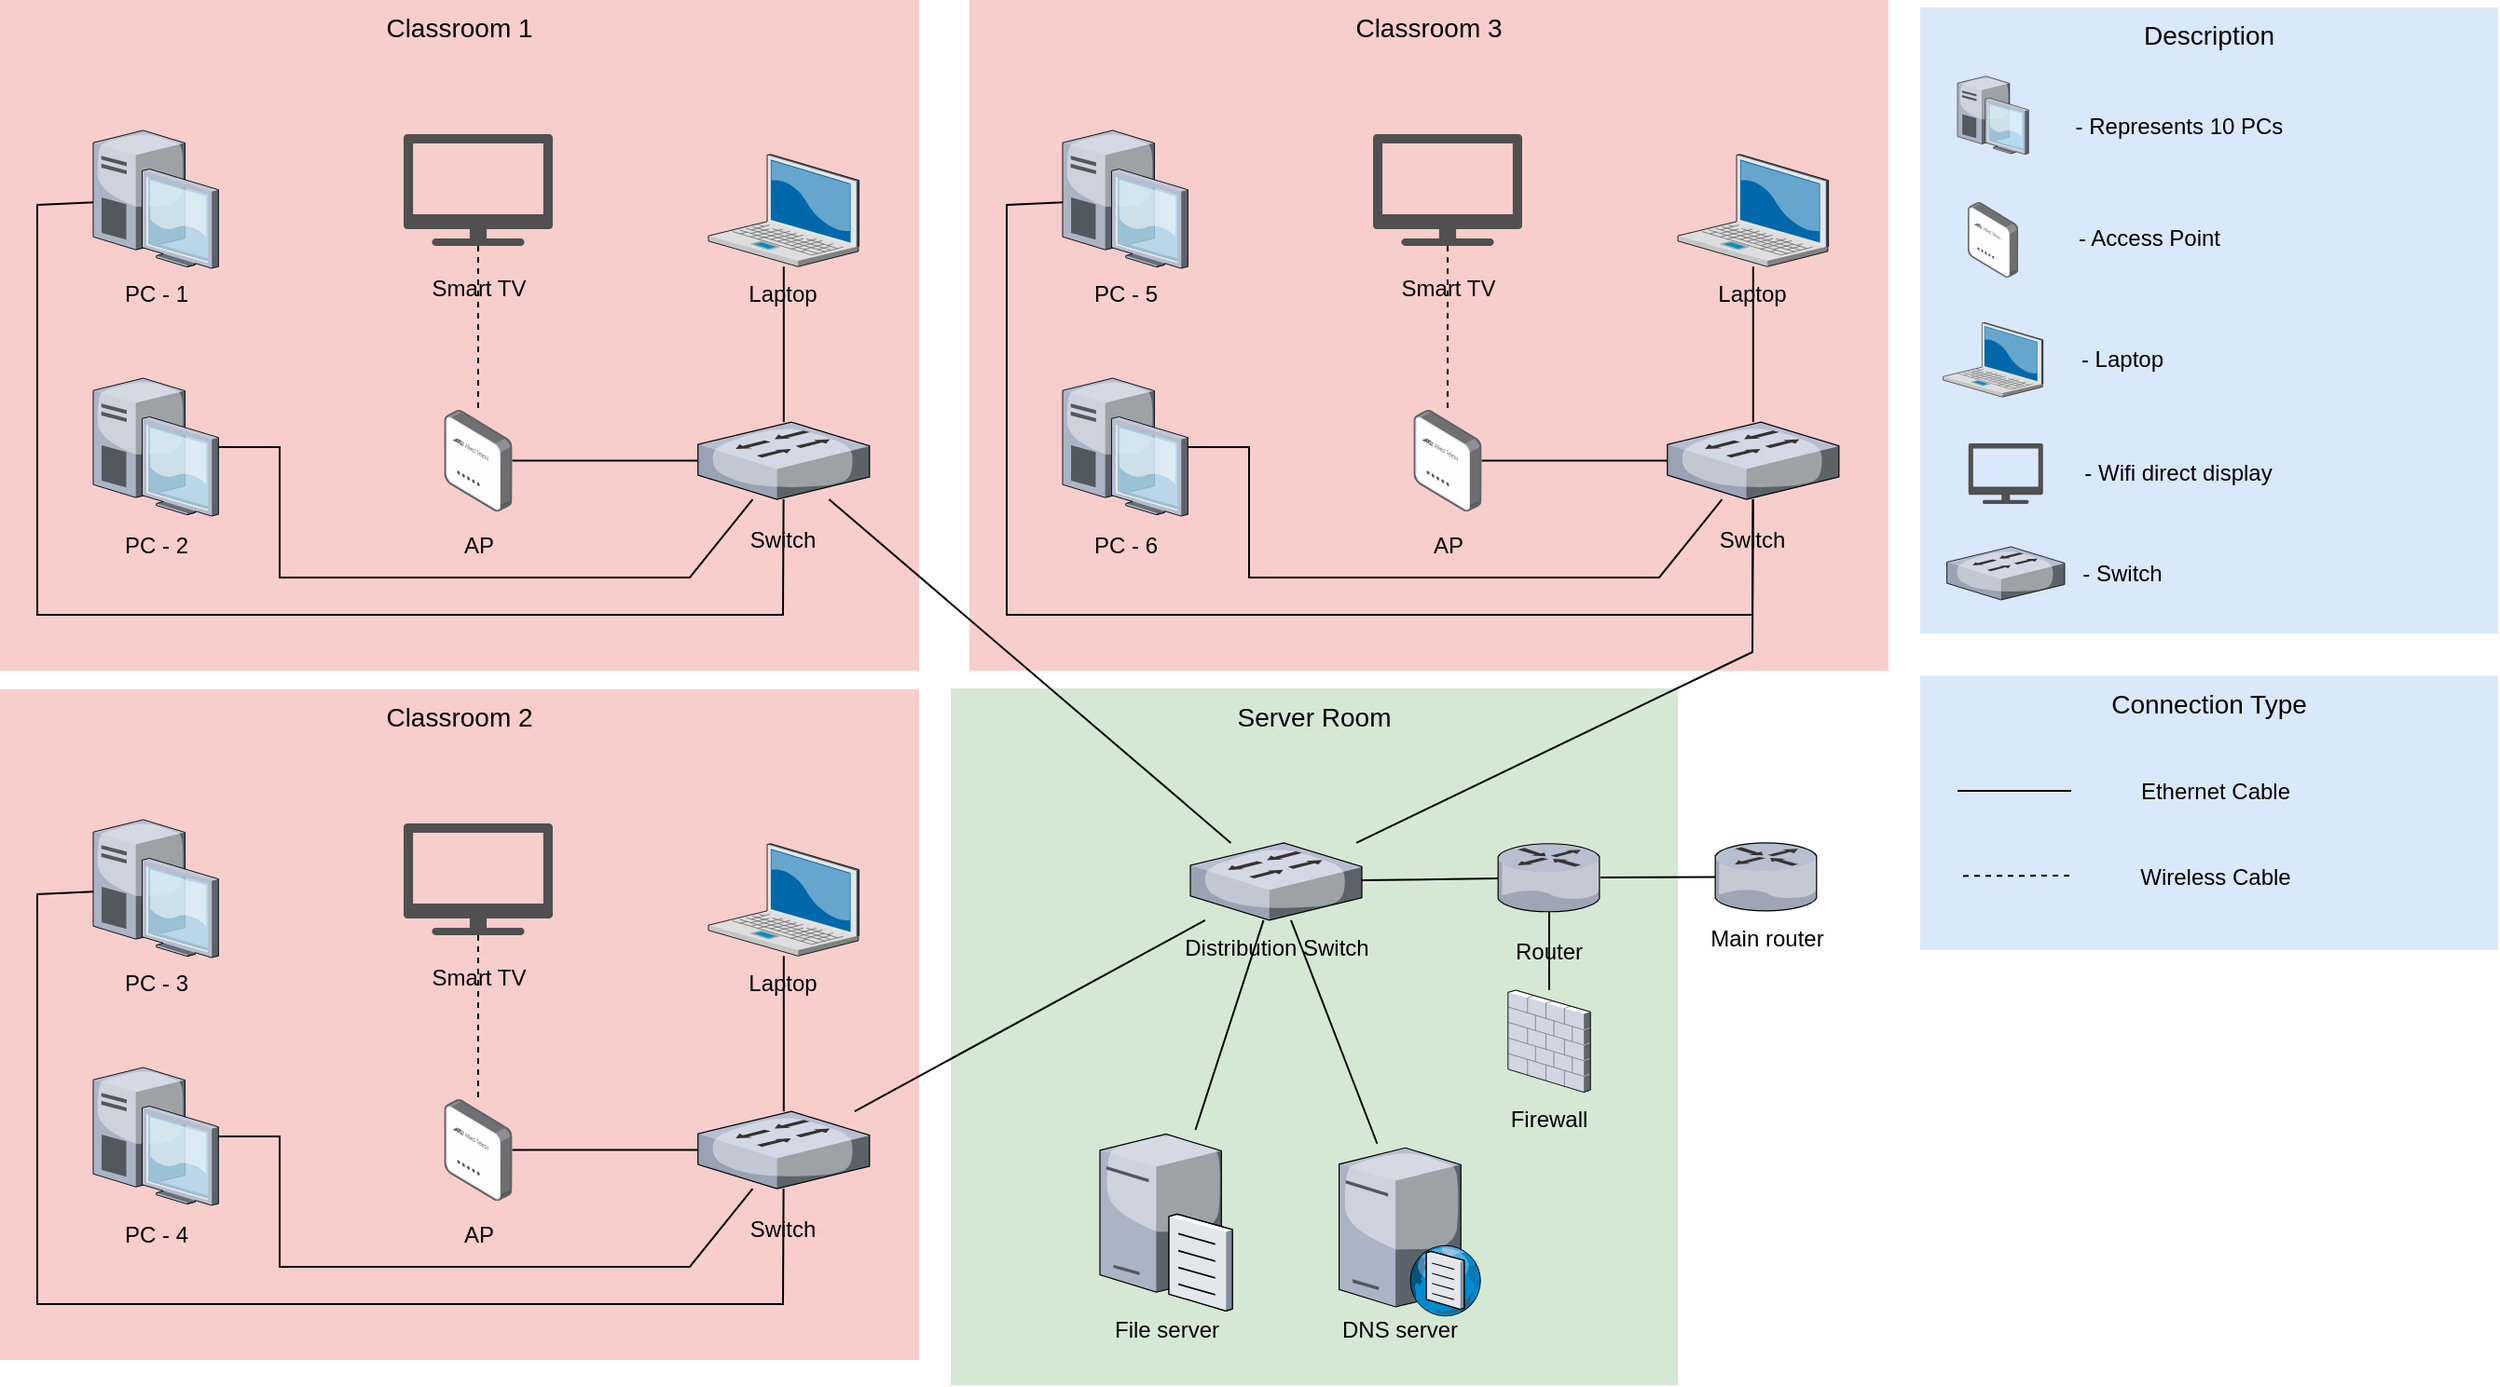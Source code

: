 <mxfile version="21.6.6" type="github">
  <diagram name="Page-1" id="e3a06f82-3646-2815-327d-82caf3d4e204">
    <mxGraphModel dx="-253.5" dy="763" grid="1" gridSize="10" guides="1" tooltips="1" connect="1" arrows="1" fold="1" page="1" pageScale="1.5" pageWidth="1169" pageHeight="826" background="none" math="0" shadow="0">
      <root>
        <mxCell id="0" style=";html=1;" />
        <mxCell id="1" style=";html=1;" parent="0" />
        <mxCell id="GwbS5jFYsHsskkGVQM9a-1" value="Classroom 1" style="whiteSpace=wrap;html=1;fillColor=#f8cecc;fontSize=14;strokeColor=none;verticalAlign=top;labelBackgroundColor=none;" vertex="1" parent="1">
          <mxGeometry x="1770" y="260" width="493" height="360" as="geometry" />
        </mxCell>
        <mxCell id="GwbS5jFYsHsskkGVQM9a-2" value="" style="verticalLabelPosition=bottom;sketch=0;aspect=fixed;html=1;verticalAlign=top;strokeColor=none;align=center;outlineConnect=0;shape=mxgraph.citrix.desktop;" vertex="1" parent="1">
          <mxGeometry x="1820" y="330" width="67.2" height="74" as="geometry" />
        </mxCell>
        <mxCell id="GwbS5jFYsHsskkGVQM9a-4" value="" style="verticalLabelPosition=bottom;sketch=0;aspect=fixed;html=1;verticalAlign=top;strokeColor=none;align=center;outlineConnect=0;shape=mxgraph.citrix.desktop;" vertex="1" parent="1">
          <mxGeometry x="1820" y="463" width="67.2" height="74" as="geometry" />
        </mxCell>
        <mxCell id="GwbS5jFYsHsskkGVQM9a-5" value="" style="verticalLabelPosition=bottom;sketch=0;aspect=fixed;html=1;verticalAlign=top;strokeColor=none;align=center;outlineConnect=0;shape=mxgraph.citrix.laptop_2;" vertex="1" parent="1">
          <mxGeometry x="2150" y="342.88" width="80.8" height="60.25" as="geometry" />
        </mxCell>
        <mxCell id="GwbS5jFYsHsskkGVQM9a-6" value="PC - 1" style="text;html=1;strokeColor=none;fillColor=none;align=center;verticalAlign=middle;whiteSpace=wrap;rounded=0;" vertex="1" parent="1">
          <mxGeometry x="1823.6" y="403.13" width="60" height="30" as="geometry" />
        </mxCell>
        <mxCell id="GwbS5jFYsHsskkGVQM9a-7" value="PC - 2" style="text;html=1;strokeColor=none;fillColor=none;align=center;verticalAlign=middle;whiteSpace=wrap;rounded=0;" vertex="1" parent="1">
          <mxGeometry x="1823.6" y="538" width="60" height="30" as="geometry" />
        </mxCell>
        <mxCell id="GwbS5jFYsHsskkGVQM9a-8" value="Laptop" style="text;html=1;strokeColor=none;fillColor=none;align=center;verticalAlign=middle;whiteSpace=wrap;rounded=0;" vertex="1" parent="1">
          <mxGeometry x="2160.4" y="403.13" width="60" height="30" as="geometry" />
        </mxCell>
        <mxCell id="GwbS5jFYsHsskkGVQM9a-9" value="" style="sketch=0;pointerEvents=1;shadow=0;dashed=0;html=1;strokeColor=none;fillColor=#505050;labelPosition=center;verticalLabelPosition=bottom;verticalAlign=top;outlineConnect=0;align=center;shape=mxgraph.office.devices.tv;" vertex="1" parent="1">
          <mxGeometry x="1986.5" y="332" width="80" height="60" as="geometry" />
        </mxCell>
        <mxCell id="GwbS5jFYsHsskkGVQM9a-10" value="Smart TV" style="text;html=1;strokeColor=none;fillColor=none;align=center;verticalAlign=middle;whiteSpace=wrap;rounded=0;" vertex="1" parent="1">
          <mxGeometry x="1996.5" y="400" width="60" height="30" as="geometry" />
        </mxCell>
        <mxCell id="GwbS5jFYsHsskkGVQM9a-12" value="" style="image;points=[];aspect=fixed;html=1;align=center;shadow=0;dashed=0;image=img/lib/allied_telesis/wireless/Access_Point_Indoor.svg;" vertex="1" parent="1">
          <mxGeometry x="2008.2" y="480" width="36.6" height="54.6" as="geometry" />
        </mxCell>
        <mxCell id="GwbS5jFYsHsskkGVQM9a-13" value="AP" style="text;html=1;strokeColor=none;fillColor=none;align=center;verticalAlign=middle;whiteSpace=wrap;rounded=0;" vertex="1" parent="1">
          <mxGeometry x="1996.5" y="538" width="60" height="30" as="geometry" />
        </mxCell>
        <mxCell id="GwbS5jFYsHsskkGVQM9a-14" value="" style="verticalLabelPosition=bottom;sketch=0;aspect=fixed;html=1;verticalAlign=top;strokeColor=none;align=center;outlineConnect=0;shape=mxgraph.citrix.switch;" vertex="1" parent="1">
          <mxGeometry x="2144.4" y="486.55" width="92" height="41.5" as="geometry" />
        </mxCell>
        <mxCell id="GwbS5jFYsHsskkGVQM9a-15" value="Switch" style="text;html=1;strokeColor=none;fillColor=none;align=center;verticalAlign=middle;whiteSpace=wrap;rounded=0;" vertex="1" parent="1">
          <mxGeometry x="2160.4" y="534.6" width="60" height="30" as="geometry" />
        </mxCell>
        <mxCell id="GwbS5jFYsHsskkGVQM9a-22" value="" style="endArrow=none;html=1;rounded=0;" edge="1" parent="1" source="GwbS5jFYsHsskkGVQM9a-4" target="GwbS5jFYsHsskkGVQM9a-14">
          <mxGeometry width="50" height="50" relative="1" as="geometry">
            <mxPoint x="1883.6" y="444.5" as="sourcePoint" />
            <mxPoint x="2140.6" y="551.5" as="targetPoint" />
            <Array as="points">
              <mxPoint x="1920" y="500" />
              <mxPoint x="1920" y="570" />
              <mxPoint x="2030" y="570" />
              <mxPoint x="2140" y="570" />
            </Array>
          </mxGeometry>
        </mxCell>
        <mxCell id="GwbS5jFYsHsskkGVQM9a-24" value="" style="endArrow=none;html=1;rounded=0;" edge="1" parent="1" source="GwbS5jFYsHsskkGVQM9a-12" target="GwbS5jFYsHsskkGVQM9a-14">
          <mxGeometry width="50" height="50" relative="1" as="geometry">
            <mxPoint x="1897" y="527" as="sourcePoint" />
            <mxPoint x="2160" y="538" as="targetPoint" />
            <Array as="points" />
          </mxGeometry>
        </mxCell>
        <mxCell id="GwbS5jFYsHsskkGVQM9a-25" value="" style="endArrow=none;html=1;rounded=0;" edge="1" parent="1" source="GwbS5jFYsHsskkGVQM9a-5" target="GwbS5jFYsHsskkGVQM9a-14">
          <mxGeometry width="50" height="50" relative="1" as="geometry">
            <mxPoint x="2055" y="517" as="sourcePoint" />
            <mxPoint x="2154" y="517" as="targetPoint" />
            <Array as="points" />
          </mxGeometry>
        </mxCell>
        <mxCell id="GwbS5jFYsHsskkGVQM9a-28" value="" style="endArrow=none;dashed=1;html=1;rounded=0;" edge="1" parent="1" source="GwbS5jFYsHsskkGVQM9a-9" target="GwbS5jFYsHsskkGVQM9a-12">
          <mxGeometry width="50" height="50" relative="1" as="geometry">
            <mxPoint x="1980" y="550" as="sourcePoint" />
            <mxPoint x="2030" y="500" as="targetPoint" />
          </mxGeometry>
        </mxCell>
        <mxCell id="GwbS5jFYsHsskkGVQM9a-29" value="" style="endArrow=none;html=1;rounded=0;" edge="1" parent="1" source="GwbS5jFYsHsskkGVQM9a-2" target="GwbS5jFYsHsskkGVQM9a-14">
          <mxGeometry width="50" height="50" relative="1" as="geometry">
            <mxPoint x="1940" y="356" as="sourcePoint" />
            <mxPoint x="1940" y="440" as="targetPoint" />
            <Array as="points">
              <mxPoint x="1790" y="370" />
              <mxPoint x="1790" y="480" />
              <mxPoint x="1790" y="590" />
              <mxPoint x="2190" y="590" />
            </Array>
          </mxGeometry>
        </mxCell>
        <mxCell id="GwbS5jFYsHsskkGVQM9a-49" value="Classroom 2" style="whiteSpace=wrap;html=1;fillColor=#f8cecc;fontSize=14;strokeColor=none;verticalAlign=top;labelBackgroundColor=none;" vertex="1" parent="1">
          <mxGeometry x="1770" y="630" width="493" height="360" as="geometry" />
        </mxCell>
        <mxCell id="GwbS5jFYsHsskkGVQM9a-50" value="" style="verticalLabelPosition=bottom;sketch=0;aspect=fixed;html=1;verticalAlign=top;strokeColor=none;align=center;outlineConnect=0;shape=mxgraph.citrix.desktop;" vertex="1" parent="1">
          <mxGeometry x="1820" y="700" width="67.2" height="74" as="geometry" />
        </mxCell>
        <mxCell id="GwbS5jFYsHsskkGVQM9a-51" value="" style="verticalLabelPosition=bottom;sketch=0;aspect=fixed;html=1;verticalAlign=top;strokeColor=none;align=center;outlineConnect=0;shape=mxgraph.citrix.desktop;" vertex="1" parent="1">
          <mxGeometry x="1820" y="833" width="67.2" height="74" as="geometry" />
        </mxCell>
        <mxCell id="GwbS5jFYsHsskkGVQM9a-52" value="" style="verticalLabelPosition=bottom;sketch=0;aspect=fixed;html=1;verticalAlign=top;strokeColor=none;align=center;outlineConnect=0;shape=mxgraph.citrix.laptop_2;" vertex="1" parent="1">
          <mxGeometry x="2150" y="712.88" width="80.8" height="60.25" as="geometry" />
        </mxCell>
        <mxCell id="GwbS5jFYsHsskkGVQM9a-53" value="PC - 3" style="text;html=1;strokeColor=none;fillColor=none;align=center;verticalAlign=middle;whiteSpace=wrap;rounded=0;" vertex="1" parent="1">
          <mxGeometry x="1823.6" y="773.13" width="60" height="30" as="geometry" />
        </mxCell>
        <mxCell id="GwbS5jFYsHsskkGVQM9a-54" value="PC - 4" style="text;html=1;strokeColor=none;fillColor=none;align=center;verticalAlign=middle;whiteSpace=wrap;rounded=0;" vertex="1" parent="1">
          <mxGeometry x="1823.6" y="908" width="60" height="30" as="geometry" />
        </mxCell>
        <mxCell id="GwbS5jFYsHsskkGVQM9a-55" value="Laptop" style="text;html=1;strokeColor=none;fillColor=none;align=center;verticalAlign=middle;whiteSpace=wrap;rounded=0;" vertex="1" parent="1">
          <mxGeometry x="2160.4" y="773.13" width="60" height="30" as="geometry" />
        </mxCell>
        <mxCell id="GwbS5jFYsHsskkGVQM9a-56" value="" style="sketch=0;pointerEvents=1;shadow=0;dashed=0;html=1;strokeColor=none;fillColor=#505050;labelPosition=center;verticalLabelPosition=bottom;verticalAlign=top;outlineConnect=0;align=center;shape=mxgraph.office.devices.tv;" vertex="1" parent="1">
          <mxGeometry x="1986.5" y="702" width="80" height="60" as="geometry" />
        </mxCell>
        <mxCell id="GwbS5jFYsHsskkGVQM9a-57" value="Smart TV" style="text;html=1;strokeColor=none;fillColor=none;align=center;verticalAlign=middle;whiteSpace=wrap;rounded=0;" vertex="1" parent="1">
          <mxGeometry x="1996.5" y="770" width="60" height="30" as="geometry" />
        </mxCell>
        <mxCell id="GwbS5jFYsHsskkGVQM9a-58" value="" style="image;points=[];aspect=fixed;html=1;align=center;shadow=0;dashed=0;image=img/lib/allied_telesis/wireless/Access_Point_Indoor.svg;" vertex="1" parent="1">
          <mxGeometry x="2008.2" y="850" width="36.6" height="54.6" as="geometry" />
        </mxCell>
        <mxCell id="GwbS5jFYsHsskkGVQM9a-59" value="AP" style="text;html=1;strokeColor=none;fillColor=none;align=center;verticalAlign=middle;whiteSpace=wrap;rounded=0;" vertex="1" parent="1">
          <mxGeometry x="1996.5" y="908" width="60" height="30" as="geometry" />
        </mxCell>
        <mxCell id="GwbS5jFYsHsskkGVQM9a-60" value="" style="verticalLabelPosition=bottom;sketch=0;aspect=fixed;html=1;verticalAlign=top;strokeColor=none;align=center;outlineConnect=0;shape=mxgraph.citrix.switch;" vertex="1" parent="1">
          <mxGeometry x="2144.4" y="856.55" width="92" height="41.5" as="geometry" />
        </mxCell>
        <mxCell id="GwbS5jFYsHsskkGVQM9a-61" value="Switch" style="text;html=1;strokeColor=none;fillColor=none;align=center;verticalAlign=middle;whiteSpace=wrap;rounded=0;" vertex="1" parent="1">
          <mxGeometry x="2160.4" y="904.6" width="60" height="30" as="geometry" />
        </mxCell>
        <mxCell id="GwbS5jFYsHsskkGVQM9a-62" value="" style="endArrow=none;html=1;rounded=0;" edge="1" parent="1" source="GwbS5jFYsHsskkGVQM9a-51" target="GwbS5jFYsHsskkGVQM9a-60">
          <mxGeometry width="50" height="50" relative="1" as="geometry">
            <mxPoint x="1883.6" y="814.5" as="sourcePoint" />
            <mxPoint x="2140.6" y="921.5" as="targetPoint" />
            <Array as="points">
              <mxPoint x="1920" y="870" />
              <mxPoint x="1920" y="940" />
              <mxPoint x="2030" y="940" />
              <mxPoint x="2140" y="940" />
            </Array>
          </mxGeometry>
        </mxCell>
        <mxCell id="GwbS5jFYsHsskkGVQM9a-63" value="" style="endArrow=none;html=1;rounded=0;" edge="1" parent="1" source="GwbS5jFYsHsskkGVQM9a-58" target="GwbS5jFYsHsskkGVQM9a-60">
          <mxGeometry width="50" height="50" relative="1" as="geometry">
            <mxPoint x="1897" y="897" as="sourcePoint" />
            <mxPoint x="2160" y="908" as="targetPoint" />
            <Array as="points" />
          </mxGeometry>
        </mxCell>
        <mxCell id="GwbS5jFYsHsskkGVQM9a-64" value="" style="endArrow=none;html=1;rounded=0;" edge="1" parent="1" source="GwbS5jFYsHsskkGVQM9a-52" target="GwbS5jFYsHsskkGVQM9a-60">
          <mxGeometry width="50" height="50" relative="1" as="geometry">
            <mxPoint x="2055" y="887" as="sourcePoint" />
            <mxPoint x="2154" y="887" as="targetPoint" />
            <Array as="points" />
          </mxGeometry>
        </mxCell>
        <mxCell id="GwbS5jFYsHsskkGVQM9a-65" value="" style="endArrow=none;dashed=1;html=1;rounded=0;" edge="1" parent="1" source="GwbS5jFYsHsskkGVQM9a-56" target="GwbS5jFYsHsskkGVQM9a-58">
          <mxGeometry width="50" height="50" relative="1" as="geometry">
            <mxPoint x="1980" y="920" as="sourcePoint" />
            <mxPoint x="2030" y="870" as="targetPoint" />
          </mxGeometry>
        </mxCell>
        <mxCell id="GwbS5jFYsHsskkGVQM9a-66" value="" style="endArrow=none;html=1;rounded=0;" edge="1" parent="1" source="GwbS5jFYsHsskkGVQM9a-50" target="GwbS5jFYsHsskkGVQM9a-60">
          <mxGeometry width="50" height="50" relative="1" as="geometry">
            <mxPoint x="1940" y="726" as="sourcePoint" />
            <mxPoint x="1940" y="810" as="targetPoint" />
            <Array as="points">
              <mxPoint x="1790" y="740" />
              <mxPoint x="1790" y="850" />
              <mxPoint x="1790" y="960" />
              <mxPoint x="2190" y="960" />
            </Array>
          </mxGeometry>
        </mxCell>
        <mxCell id="GwbS5jFYsHsskkGVQM9a-67" value="Classroom 3" style="whiteSpace=wrap;html=1;fillColor=#f8cecc;fontSize=14;strokeColor=none;verticalAlign=top;labelBackgroundColor=none;" vertex="1" parent="1">
          <mxGeometry x="2290" y="260" width="493" height="360" as="geometry" />
        </mxCell>
        <mxCell id="GwbS5jFYsHsskkGVQM9a-68" value="" style="verticalLabelPosition=bottom;sketch=0;aspect=fixed;html=1;verticalAlign=top;strokeColor=none;align=center;outlineConnect=0;shape=mxgraph.citrix.desktop;" vertex="1" parent="1">
          <mxGeometry x="2340" y="330" width="67.2" height="74" as="geometry" />
        </mxCell>
        <mxCell id="GwbS5jFYsHsskkGVQM9a-69" value="" style="verticalLabelPosition=bottom;sketch=0;aspect=fixed;html=1;verticalAlign=top;strokeColor=none;align=center;outlineConnect=0;shape=mxgraph.citrix.desktop;" vertex="1" parent="1">
          <mxGeometry x="2340" y="463" width="67.2" height="74" as="geometry" />
        </mxCell>
        <mxCell id="GwbS5jFYsHsskkGVQM9a-70" value="" style="verticalLabelPosition=bottom;sketch=0;aspect=fixed;html=1;verticalAlign=top;strokeColor=none;align=center;outlineConnect=0;shape=mxgraph.citrix.laptop_2;" vertex="1" parent="1">
          <mxGeometry x="2670" y="342.88" width="80.8" height="60.25" as="geometry" />
        </mxCell>
        <mxCell id="GwbS5jFYsHsskkGVQM9a-71" value="PC - 5" style="text;html=1;strokeColor=none;fillColor=none;align=center;verticalAlign=middle;whiteSpace=wrap;rounded=0;" vertex="1" parent="1">
          <mxGeometry x="2343.6" y="403.13" width="60" height="30" as="geometry" />
        </mxCell>
        <mxCell id="GwbS5jFYsHsskkGVQM9a-72" value="PC - 6" style="text;html=1;strokeColor=none;fillColor=none;align=center;verticalAlign=middle;whiteSpace=wrap;rounded=0;" vertex="1" parent="1">
          <mxGeometry x="2343.6" y="538" width="60" height="30" as="geometry" />
        </mxCell>
        <mxCell id="GwbS5jFYsHsskkGVQM9a-73" value="Laptop" style="text;html=1;strokeColor=none;fillColor=none;align=center;verticalAlign=middle;whiteSpace=wrap;rounded=0;" vertex="1" parent="1">
          <mxGeometry x="2680.4" y="403.13" width="60" height="30" as="geometry" />
        </mxCell>
        <mxCell id="GwbS5jFYsHsskkGVQM9a-74" value="" style="sketch=0;pointerEvents=1;shadow=0;dashed=0;html=1;strokeColor=none;fillColor=#505050;labelPosition=center;verticalLabelPosition=bottom;verticalAlign=top;outlineConnect=0;align=center;shape=mxgraph.office.devices.tv;" vertex="1" parent="1">
          <mxGeometry x="2506.5" y="332" width="80" height="60" as="geometry" />
        </mxCell>
        <mxCell id="GwbS5jFYsHsskkGVQM9a-75" value="Smart TV" style="text;html=1;strokeColor=none;fillColor=none;align=center;verticalAlign=middle;whiteSpace=wrap;rounded=0;" vertex="1" parent="1">
          <mxGeometry x="2516.5" y="400" width="60" height="30" as="geometry" />
        </mxCell>
        <mxCell id="GwbS5jFYsHsskkGVQM9a-76" value="" style="image;points=[];aspect=fixed;html=1;align=center;shadow=0;dashed=0;image=img/lib/allied_telesis/wireless/Access_Point_Indoor.svg;" vertex="1" parent="1">
          <mxGeometry x="2528.2" y="480" width="36.6" height="54.6" as="geometry" />
        </mxCell>
        <mxCell id="GwbS5jFYsHsskkGVQM9a-77" value="AP" style="text;html=1;strokeColor=none;fillColor=none;align=center;verticalAlign=middle;whiteSpace=wrap;rounded=0;" vertex="1" parent="1">
          <mxGeometry x="2516.5" y="538" width="60" height="30" as="geometry" />
        </mxCell>
        <mxCell id="GwbS5jFYsHsskkGVQM9a-78" value="" style="verticalLabelPosition=bottom;sketch=0;aspect=fixed;html=1;verticalAlign=top;strokeColor=none;align=center;outlineConnect=0;shape=mxgraph.citrix.switch;" vertex="1" parent="1">
          <mxGeometry x="2664.4" y="486.55" width="92" height="41.5" as="geometry" />
        </mxCell>
        <mxCell id="GwbS5jFYsHsskkGVQM9a-79" value="Switch" style="text;html=1;strokeColor=none;fillColor=none;align=center;verticalAlign=middle;whiteSpace=wrap;rounded=0;" vertex="1" parent="1">
          <mxGeometry x="2680.4" y="534.6" width="60" height="30" as="geometry" />
        </mxCell>
        <mxCell id="GwbS5jFYsHsskkGVQM9a-80" value="" style="endArrow=none;html=1;rounded=0;" edge="1" parent="1" source="GwbS5jFYsHsskkGVQM9a-69" target="GwbS5jFYsHsskkGVQM9a-78">
          <mxGeometry width="50" height="50" relative="1" as="geometry">
            <mxPoint x="2403.6" y="444.5" as="sourcePoint" />
            <mxPoint x="2660.6" y="551.5" as="targetPoint" />
            <Array as="points">
              <mxPoint x="2440" y="500" />
              <mxPoint x="2440" y="570" />
              <mxPoint x="2550" y="570" />
              <mxPoint x="2660" y="570" />
            </Array>
          </mxGeometry>
        </mxCell>
        <mxCell id="GwbS5jFYsHsskkGVQM9a-81" value="" style="endArrow=none;html=1;rounded=0;" edge="1" parent="1" source="GwbS5jFYsHsskkGVQM9a-76" target="GwbS5jFYsHsskkGVQM9a-78">
          <mxGeometry width="50" height="50" relative="1" as="geometry">
            <mxPoint x="2417" y="527" as="sourcePoint" />
            <mxPoint x="2680" y="538" as="targetPoint" />
            <Array as="points" />
          </mxGeometry>
        </mxCell>
        <mxCell id="GwbS5jFYsHsskkGVQM9a-82" value="" style="endArrow=none;html=1;rounded=0;" edge="1" parent="1" source="GwbS5jFYsHsskkGVQM9a-70" target="GwbS5jFYsHsskkGVQM9a-78">
          <mxGeometry width="50" height="50" relative="1" as="geometry">
            <mxPoint x="2575" y="517" as="sourcePoint" />
            <mxPoint x="2674" y="517" as="targetPoint" />
            <Array as="points" />
          </mxGeometry>
        </mxCell>
        <mxCell id="GwbS5jFYsHsskkGVQM9a-83" value="" style="endArrow=none;dashed=1;html=1;rounded=0;" edge="1" parent="1" source="GwbS5jFYsHsskkGVQM9a-74" target="GwbS5jFYsHsskkGVQM9a-76">
          <mxGeometry width="50" height="50" relative="1" as="geometry">
            <mxPoint x="2500" y="550" as="sourcePoint" />
            <mxPoint x="2550" y="500" as="targetPoint" />
          </mxGeometry>
        </mxCell>
        <mxCell id="GwbS5jFYsHsskkGVQM9a-84" value="" style="endArrow=none;html=1;rounded=0;" edge="1" parent="1" source="GwbS5jFYsHsskkGVQM9a-68" target="GwbS5jFYsHsskkGVQM9a-78">
          <mxGeometry width="50" height="50" relative="1" as="geometry">
            <mxPoint x="2460" y="356" as="sourcePoint" />
            <mxPoint x="2460" y="440" as="targetPoint" />
            <Array as="points">
              <mxPoint x="2310" y="370" />
              <mxPoint x="2310" y="480" />
              <mxPoint x="2310" y="590" />
              <mxPoint x="2710" y="590" />
            </Array>
          </mxGeometry>
        </mxCell>
        <mxCell id="GwbS5jFYsHsskkGVQM9a-86" value="Server Room" style="whiteSpace=wrap;html=1;fillColor=#d5e8d4;fontSize=14;strokeColor=none;verticalAlign=top;" vertex="1" parent="1">
          <mxGeometry x="2280" y="629.5" width="390" height="374" as="geometry" />
        </mxCell>
        <mxCell id="GwbS5jFYsHsskkGVQM9a-87" value="" style="verticalLabelPosition=bottom;sketch=0;aspect=fixed;html=1;verticalAlign=top;strokeColor=none;align=center;outlineConnect=0;shape=mxgraph.citrix.switch;" vertex="1" parent="1">
          <mxGeometry x="2408.5" y="712.45" width="92" height="41.5" as="geometry" />
        </mxCell>
        <mxCell id="GwbS5jFYsHsskkGVQM9a-88" value="Distribution Switch" style="text;html=1;strokeColor=none;fillColor=none;align=center;verticalAlign=middle;whiteSpace=wrap;rounded=0;" vertex="1" parent="1">
          <mxGeometry x="2402.5" y="753.58" width="104" height="30" as="geometry" />
        </mxCell>
        <mxCell id="GwbS5jFYsHsskkGVQM9a-89" value="" style="verticalLabelPosition=bottom;sketch=0;aspect=fixed;html=1;verticalAlign=top;strokeColor=none;align=center;outlineConnect=0;shape=mxgraph.citrix.router;" vertex="1" parent="1">
          <mxGeometry x="2573.51" y="712.88" width="55" height="36.5" as="geometry" />
        </mxCell>
        <mxCell id="GwbS5jFYsHsskkGVQM9a-90" value="Router" style="text;html=1;strokeColor=none;fillColor=none;align=center;verticalAlign=middle;whiteSpace=wrap;rounded=0;" vertex="1" parent="1">
          <mxGeometry x="2572.01" y="755.88" width="58" height="30" as="geometry" />
        </mxCell>
        <mxCell id="GwbS5jFYsHsskkGVQM9a-91" value="" style="verticalLabelPosition=bottom;sketch=0;aspect=fixed;html=1;verticalAlign=top;strokeColor=none;align=center;outlineConnect=0;shape=mxgraph.citrix.router;" vertex="1" parent="1">
          <mxGeometry x="2690" y="712.45" width="55" height="36.5" as="geometry" />
        </mxCell>
        <mxCell id="GwbS5jFYsHsskkGVQM9a-92" value="Main router" style="text;html=1;strokeColor=none;fillColor=none;align=center;verticalAlign=middle;whiteSpace=wrap;rounded=0;" vertex="1" parent="1">
          <mxGeometry x="2665.5" y="749.38" width="104" height="30" as="geometry" />
        </mxCell>
        <mxCell id="GwbS5jFYsHsskkGVQM9a-93" value="" style="verticalLabelPosition=bottom;sketch=0;aspect=fixed;html=1;verticalAlign=top;strokeColor=none;align=center;outlineConnect=0;shape=mxgraph.citrix.firewall;" vertex="1" parent="1">
          <mxGeometry x="2578.93" y="791.5" width="44.15" height="54.75" as="geometry" />
        </mxCell>
        <mxCell id="GwbS5jFYsHsskkGVQM9a-94" value="Firewall" style="text;html=1;strokeColor=none;fillColor=none;align=center;verticalAlign=middle;whiteSpace=wrap;rounded=0;" vertex="1" parent="1">
          <mxGeometry x="2572" y="846.25" width="58" height="30" as="geometry" />
        </mxCell>
        <mxCell id="GwbS5jFYsHsskkGVQM9a-95" value="" style="endArrow=none;html=1;rounded=0;" edge="1" parent="1" source="GwbS5jFYsHsskkGVQM9a-87" target="GwbS5jFYsHsskkGVQM9a-89">
          <mxGeometry width="50" height="50" relative="1" as="geometry">
            <mxPoint x="2465.8" y="689.5" as="sourcePoint" />
            <mxPoint x="2564.8" y="689.5" as="targetPoint" />
            <Array as="points" />
          </mxGeometry>
        </mxCell>
        <mxCell id="GwbS5jFYsHsskkGVQM9a-96" value="" style="endArrow=none;html=1;rounded=0;" edge="1" parent="1" source="GwbS5jFYsHsskkGVQM9a-89" target="GwbS5jFYsHsskkGVQM9a-93">
          <mxGeometry width="50" height="50" relative="1" as="geometry">
            <mxPoint x="2474.51" y="815.93" as="sourcePoint" />
            <mxPoint x="2579.51" y="817.93" as="targetPoint" />
            <Array as="points" />
          </mxGeometry>
        </mxCell>
        <mxCell id="GwbS5jFYsHsskkGVQM9a-97" value="" style="endArrow=none;html=1;rounded=0;" edge="1" parent="1" source="GwbS5jFYsHsskkGVQM9a-89" target="GwbS5jFYsHsskkGVQM9a-91">
          <mxGeometry width="50" height="50" relative="1" as="geometry">
            <mxPoint x="2710" y="694.75" as="sourcePoint" />
            <mxPoint x="2815" y="696.75" as="targetPoint" />
            <Array as="points" />
          </mxGeometry>
        </mxCell>
        <mxCell id="GwbS5jFYsHsskkGVQM9a-98" value="" style="verticalLabelPosition=bottom;sketch=0;aspect=fixed;html=1;verticalAlign=top;strokeColor=none;align=center;outlineConnect=0;shape=mxgraph.citrix.dns_server;" vertex="1" parent="1">
          <mxGeometry x="2488.3" y="873.87" width="76.5" height="92.5" as="geometry" />
        </mxCell>
        <mxCell id="GwbS5jFYsHsskkGVQM9a-99" value="" style="verticalLabelPosition=bottom;sketch=0;aspect=fixed;html=1;verticalAlign=top;strokeColor=none;align=center;outlineConnect=0;shape=mxgraph.citrix.file_server;" vertex="1" parent="1">
          <mxGeometry x="2360" y="866.5" width="71" height="97" as="geometry" />
        </mxCell>
        <mxCell id="GwbS5jFYsHsskkGVQM9a-100" value="" style="endArrow=none;html=1;rounded=0;" edge="1" parent="1" source="GwbS5jFYsHsskkGVQM9a-87" target="GwbS5jFYsHsskkGVQM9a-99">
          <mxGeometry width="50" height="50" relative="1" as="geometry">
            <mxPoint x="2437.5" y="819.45" as="sourcePoint" />
            <mxPoint x="2655.5" y="817.45" as="targetPoint" />
            <Array as="points" />
          </mxGeometry>
        </mxCell>
        <mxCell id="GwbS5jFYsHsskkGVQM9a-101" value="" style="endArrow=none;html=1;rounded=0;" edge="1" parent="1" source="GwbS5jFYsHsskkGVQM9a-87" target="GwbS5jFYsHsskkGVQM9a-98">
          <mxGeometry width="50" height="50" relative="1" as="geometry">
            <mxPoint x="2458" y="763.5" as="sourcePoint" />
            <mxPoint x="2421" y="876.5" as="targetPoint" />
            <Array as="points" />
          </mxGeometry>
        </mxCell>
        <mxCell id="GwbS5jFYsHsskkGVQM9a-102" value="" style="endArrow=none;html=1;rounded=0;" edge="1" parent="1" source="GwbS5jFYsHsskkGVQM9a-60" target="GwbS5jFYsHsskkGVQM9a-87">
          <mxGeometry width="50" height="50" relative="1" as="geometry">
            <mxPoint x="2263" y="811" as="sourcePoint" />
            <mxPoint x="2481" y="809" as="targetPoint" />
            <Array as="points" />
          </mxGeometry>
        </mxCell>
        <mxCell id="GwbS5jFYsHsskkGVQM9a-103" value="" style="endArrow=none;html=1;rounded=0;" edge="1" parent="1" source="GwbS5jFYsHsskkGVQM9a-14" target="GwbS5jFYsHsskkGVQM9a-87">
          <mxGeometry width="50" height="50" relative="1" as="geometry">
            <mxPoint x="2243" y="867" as="sourcePoint" />
            <mxPoint x="2462" y="760" as="targetPoint" />
            <Array as="points" />
          </mxGeometry>
        </mxCell>
        <mxCell id="GwbS5jFYsHsskkGVQM9a-104" value="" style="endArrow=none;html=1;rounded=0;" edge="1" parent="1" source="GwbS5jFYsHsskkGVQM9a-78" target="GwbS5jFYsHsskkGVQM9a-87">
          <mxGeometry width="50" height="50" relative="1" as="geometry">
            <mxPoint x="2182" y="471.5" as="sourcePoint" />
            <mxPoint x="2443" y="722.5" as="targetPoint" />
            <Array as="points">
              <mxPoint x="2710" y="610" />
            </Array>
          </mxGeometry>
        </mxCell>
        <mxCell id="GwbS5jFYsHsskkGVQM9a-105" value="File server" style="text;html=1;strokeColor=none;fillColor=none;align=center;verticalAlign=middle;whiteSpace=wrap;rounded=0;" vertex="1" parent="1">
          <mxGeometry x="2343.5" y="958.5" width="104" height="30" as="geometry" />
        </mxCell>
        <mxCell id="GwbS5jFYsHsskkGVQM9a-106" value="DNS server" style="text;html=1;strokeColor=none;fillColor=none;align=center;verticalAlign=middle;whiteSpace=wrap;rounded=0;" vertex="1" parent="1">
          <mxGeometry x="2477.3" y="958.75" width="87.5" height="30" as="geometry" />
        </mxCell>
        <mxCell id="GwbS5jFYsHsskkGVQM9a-108" value="Description" style="whiteSpace=wrap;html=1;fillColor=#dae8fc;fontSize=14;strokeColor=none;verticalAlign=top;" vertex="1" parent="1">
          <mxGeometry x="2800" y="264" width="310" height="336" as="geometry" />
        </mxCell>
        <mxCell id="GwbS5jFYsHsskkGVQM9a-109" value="" style="verticalLabelPosition=bottom;sketch=0;aspect=fixed;html=1;verticalAlign=top;strokeColor=none;align=center;outlineConnect=0;shape=mxgraph.citrix.desktop;" vertex="1" parent="1">
          <mxGeometry x="2820" y="300.88" width="38.14" height="42" as="geometry" />
        </mxCell>
        <mxCell id="GwbS5jFYsHsskkGVQM9a-110" value="" style="image;points=[];aspect=fixed;html=1;align=center;shadow=0;dashed=0;image=img/lib/allied_telesis/wireless/Access_Point_Indoor.svg;" vertex="1" parent="1">
          <mxGeometry x="2825.49" y="368.5" width="27.15" height="40.5" as="geometry" />
        </mxCell>
        <mxCell id="GwbS5jFYsHsskkGVQM9a-111" value="" style="verticalLabelPosition=bottom;sketch=0;aspect=fixed;html=1;verticalAlign=top;strokeColor=none;align=center;outlineConnect=0;shape=mxgraph.citrix.laptop_2;" vertex="1" parent="1">
          <mxGeometry x="2812.24" y="433.13" width="53.64" height="40" as="geometry" />
        </mxCell>
        <mxCell id="GwbS5jFYsHsskkGVQM9a-112" value="" style="sketch=0;pointerEvents=1;shadow=0;dashed=0;html=1;strokeColor=none;fillColor=#505050;labelPosition=center;verticalLabelPosition=bottom;verticalAlign=top;outlineConnect=0;align=center;shape=mxgraph.office.devices.tv;" vertex="1" parent="1">
          <mxGeometry x="2825.88" y="498" width="40" height="32.5" as="geometry" />
        </mxCell>
        <mxCell id="GwbS5jFYsHsskkGVQM9a-113" value="" style="verticalLabelPosition=bottom;sketch=0;aspect=fixed;html=1;verticalAlign=top;strokeColor=none;align=center;outlineConnect=0;shape=mxgraph.citrix.switch;" vertex="1" parent="1">
          <mxGeometry x="2814.29" y="553.5" width="63.19" height="28.5" as="geometry" />
        </mxCell>
        <mxCell id="GwbS5jFYsHsskkGVQM9a-114" value="- Represents 10 PCs" style="text;html=1;strokeColor=none;fillColor=none;align=center;verticalAlign=middle;whiteSpace=wrap;rounded=0;" vertex="1" parent="1">
          <mxGeometry x="2877.48" y="312.88" width="124.12" height="30" as="geometry" />
        </mxCell>
        <mxCell id="GwbS5jFYsHsskkGVQM9a-115" value="- Access Point" style="text;html=1;strokeColor=none;fillColor=none;align=center;verticalAlign=middle;whiteSpace=wrap;rounded=0;" vertex="1" parent="1">
          <mxGeometry x="2877.48" y="373.13" width="91.86" height="30" as="geometry" />
        </mxCell>
        <mxCell id="GwbS5jFYsHsskkGVQM9a-116" value="- Laptop" style="text;html=1;strokeColor=none;fillColor=none;align=center;verticalAlign=middle;whiteSpace=wrap;rounded=0;" vertex="1" parent="1">
          <mxGeometry x="2877.48" y="438.13" width="62.52" height="30" as="geometry" />
        </mxCell>
        <mxCell id="GwbS5jFYsHsskkGVQM9a-117" value="- Wifi direct display" style="text;html=1;strokeColor=none;fillColor=none;align=center;verticalAlign=middle;whiteSpace=wrap;rounded=0;" vertex="1" parent="1">
          <mxGeometry x="2877.48" y="499.25" width="122.52" height="30" as="geometry" />
        </mxCell>
        <mxCell id="GwbS5jFYsHsskkGVQM9a-118" value="- Switch" style="text;html=1;strokeColor=none;fillColor=none;align=center;verticalAlign=middle;whiteSpace=wrap;rounded=0;" vertex="1" parent="1">
          <mxGeometry x="2877.48" y="552.75" width="62.52" height="30" as="geometry" />
        </mxCell>
        <mxCell id="GwbS5jFYsHsskkGVQM9a-119" value="Connection Type" style="whiteSpace=wrap;html=1;fillColor=#dae8fc;fontSize=14;strokeColor=none;verticalAlign=top;" vertex="1" parent="1">
          <mxGeometry x="2800" y="622.75" width="310" height="147.25" as="geometry" />
        </mxCell>
        <mxCell id="GwbS5jFYsHsskkGVQM9a-130" value="" style="endArrow=none;html=1;rounded=0;" edge="1" parent="1">
          <mxGeometry width="50" height="50" relative="1" as="geometry">
            <mxPoint x="2820" y="684.5" as="sourcePoint" />
            <mxPoint x="2881" y="684.5" as="targetPoint" />
            <Array as="points" />
          </mxGeometry>
        </mxCell>
        <mxCell id="GwbS5jFYsHsskkGVQM9a-132" value="Ethernet Cable" style="text;html=1;strokeColor=none;fillColor=none;align=center;verticalAlign=middle;whiteSpace=wrap;rounded=0;" vertex="1" parent="1">
          <mxGeometry x="2906.82" y="670" width="103.18" height="30" as="geometry" />
        </mxCell>
        <mxCell id="GwbS5jFYsHsskkGVQM9a-134" value="" style="endArrow=none;dashed=1;html=1;rounded=0;" edge="1" parent="1">
          <mxGeometry width="50" height="50" relative="1" as="geometry">
            <mxPoint x="2880" y="730" as="sourcePoint" />
            <mxPoint x="2820" y="730.2" as="targetPoint" />
          </mxGeometry>
        </mxCell>
        <mxCell id="GwbS5jFYsHsskkGVQM9a-135" value="Wireless Cable" style="text;html=1;strokeColor=none;fillColor=none;align=center;verticalAlign=middle;whiteSpace=wrap;rounded=0;" vertex="1" parent="1">
          <mxGeometry x="2906.82" y="715.7" width="103.18" height="30" as="geometry" />
        </mxCell>
      </root>
    </mxGraphModel>
  </diagram>
</mxfile>
